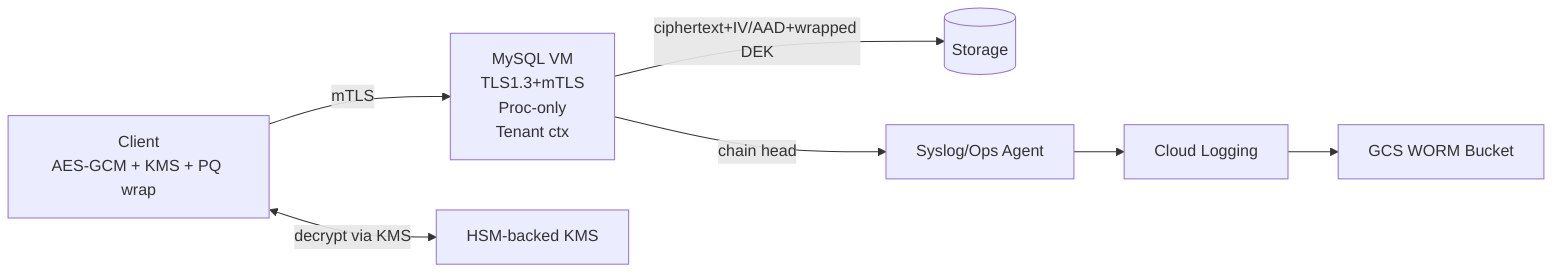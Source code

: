 flowchart LR
A[Client\nAES-GCM + KMS + PQ wrap] -- mTLS --> B[MySQL VM\nTLS1.3+mTLS\nProc-only\nTenant ctx]
B -- ciphertext+IV/AAD+wrapped DEK --> D[(Storage)]
B -- chain head --> E[Syslog/Ops Agent]
E --> F[Cloud Logging]
F --> G[GCS WORM Bucket]
A <-- decrypt via KMS --> H[HSM-backed KMS]